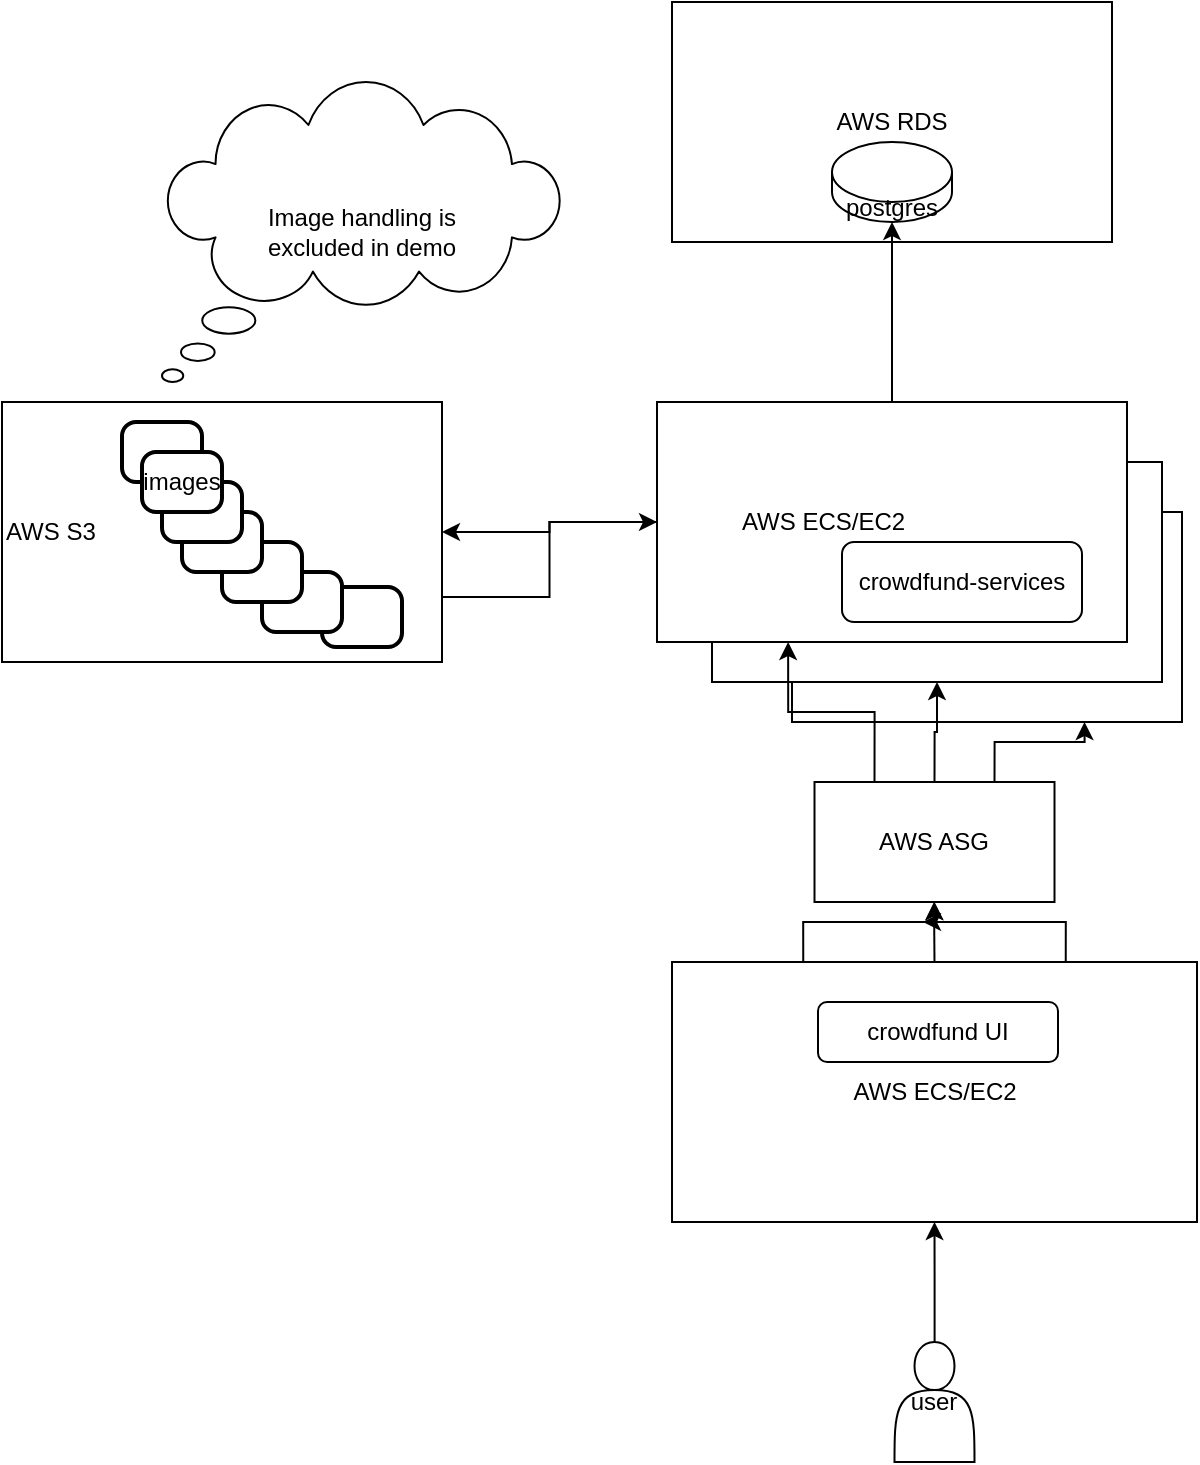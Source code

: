 <mxfile version="21.6.6" type="device">
  <diagram id="3yOjdGg99UFUfM58Re_b" name="Page-1">
    <mxGraphModel dx="1434" dy="782" grid="1" gridSize="10" guides="1" tooltips="1" connect="1" arrows="1" fold="1" page="1" pageScale="1" pageWidth="850" pageHeight="1100" math="0" shadow="0">
      <root>
        <mxCell id="0" />
        <mxCell id="1" parent="0" />
        <mxCell id="6xbEbE4OHLcd3Rz9Yw5l-1" value="AWS RDS" style="rounded=0;whiteSpace=wrap;html=1;" vertex="1" parent="1">
          <mxGeometry x="365" y="40" width="220" height="120" as="geometry" />
        </mxCell>
        <mxCell id="6xbEbE4OHLcd3Rz9Yw5l-2" value="postgres" style="shape=cylinder3;whiteSpace=wrap;html=1;boundedLbl=1;backgroundOutline=1;size=15;" vertex="1" parent="1">
          <mxGeometry x="445" y="110" width="60" height="40" as="geometry" />
        </mxCell>
        <mxCell id="6xbEbE4OHLcd3Rz9Yw5l-4" value="" style="rounded=0;whiteSpace=wrap;html=1;" vertex="1" parent="1">
          <mxGeometry x="425" y="295" width="195" height="105" as="geometry" />
        </mxCell>
        <mxCell id="6xbEbE4OHLcd3Rz9Yw5l-5" value="" style="rounded=0;whiteSpace=wrap;html=1;" vertex="1" parent="1">
          <mxGeometry x="385" y="270" width="225" height="110" as="geometry" />
        </mxCell>
        <mxCell id="6xbEbE4OHLcd3Rz9Yw5l-21" value="" style="edgeStyle=orthogonalEdgeStyle;rounded=0;orthogonalLoop=1;jettySize=auto;html=1;" edge="1" parent="1" source="6xbEbE4OHLcd3Rz9Yw5l-6" target="6xbEbE4OHLcd3Rz9Yw5l-2">
          <mxGeometry relative="1" as="geometry" />
        </mxCell>
        <mxCell id="6xbEbE4OHLcd3Rz9Yw5l-22" value="" style="edgeStyle=orthogonalEdgeStyle;rounded=0;orthogonalLoop=1;jettySize=auto;html=1;" edge="1" parent="1" source="6xbEbE4OHLcd3Rz9Yw5l-6" target="6xbEbE4OHLcd3Rz9Yw5l-8">
          <mxGeometry relative="1" as="geometry" />
        </mxCell>
        <mxCell id="6xbEbE4OHLcd3Rz9Yw5l-6" value="&lt;blockquote style=&quot;margin: 0 0 0 40px; border: none; padding: 0px;&quot;&gt;AWS ECS/EC2&lt;/blockquote&gt;" style="rounded=0;whiteSpace=wrap;html=1;align=left;" vertex="1" parent="1">
          <mxGeometry x="357.5" y="240" width="235" height="120" as="geometry" />
        </mxCell>
        <mxCell id="6xbEbE4OHLcd3Rz9Yw5l-7" value="crowdfund-services" style="rounded=1;whiteSpace=wrap;html=1;" vertex="1" parent="1">
          <mxGeometry x="450" y="310" width="120" height="40" as="geometry" />
        </mxCell>
        <mxCell id="6xbEbE4OHLcd3Rz9Yw5l-35" style="edgeStyle=orthogonalEdgeStyle;rounded=0;orthogonalLoop=1;jettySize=auto;html=1;exitX=1;exitY=0.75;exitDx=0;exitDy=0;entryX=0;entryY=0.5;entryDx=0;entryDy=0;" edge="1" parent="1" source="6xbEbE4OHLcd3Rz9Yw5l-8" target="6xbEbE4OHLcd3Rz9Yw5l-6">
          <mxGeometry relative="1" as="geometry" />
        </mxCell>
        <mxCell id="6xbEbE4OHLcd3Rz9Yw5l-8" value="AWS S3" style="rounded=0;whiteSpace=wrap;html=1;align=left;" vertex="1" parent="1">
          <mxGeometry x="30" y="240" width="220" height="130" as="geometry" />
        </mxCell>
        <mxCell id="6xbEbE4OHLcd3Rz9Yw5l-9" value="" style="rounded=1;whiteSpace=wrap;html=1;absoluteArcSize=1;arcSize=14;strokeWidth=2;" vertex="1" parent="1">
          <mxGeometry x="90" y="250" width="40" height="30" as="geometry" />
        </mxCell>
        <mxCell id="6xbEbE4OHLcd3Rz9Yw5l-10" value="" style="rounded=1;whiteSpace=wrap;html=1;absoluteArcSize=1;arcSize=14;strokeWidth=2;" vertex="1" parent="1">
          <mxGeometry x="190" y="332.5" width="40" height="30" as="geometry" />
        </mxCell>
        <mxCell id="6xbEbE4OHLcd3Rz9Yw5l-11" value="" style="rounded=1;whiteSpace=wrap;html=1;absoluteArcSize=1;arcSize=14;strokeWidth=2;" vertex="1" parent="1">
          <mxGeometry x="160" y="325" width="40" height="30" as="geometry" />
        </mxCell>
        <mxCell id="6xbEbE4OHLcd3Rz9Yw5l-12" value="" style="rounded=1;whiteSpace=wrap;html=1;absoluteArcSize=1;arcSize=14;strokeWidth=2;" vertex="1" parent="1">
          <mxGeometry x="140" y="310" width="40" height="30" as="geometry" />
        </mxCell>
        <mxCell id="6xbEbE4OHLcd3Rz9Yw5l-13" value="" style="rounded=1;whiteSpace=wrap;html=1;absoluteArcSize=1;arcSize=14;strokeWidth=2;" vertex="1" parent="1">
          <mxGeometry x="120" y="295" width="40" height="30" as="geometry" />
        </mxCell>
        <mxCell id="6xbEbE4OHLcd3Rz9Yw5l-14" value="" style="rounded=1;whiteSpace=wrap;html=1;absoluteArcSize=1;arcSize=14;strokeWidth=2;" vertex="1" parent="1">
          <mxGeometry x="110" y="280" width="40" height="30" as="geometry" />
        </mxCell>
        <mxCell id="6xbEbE4OHLcd3Rz9Yw5l-15" value="images" style="rounded=1;whiteSpace=wrap;html=1;absoluteArcSize=1;arcSize=14;strokeWidth=2;" vertex="1" parent="1">
          <mxGeometry x="100" y="265" width="40" height="30" as="geometry" />
        </mxCell>
        <mxCell id="6xbEbE4OHLcd3Rz9Yw5l-19" value="" style="edgeStyle=orthogonalEdgeStyle;rounded=0;orthogonalLoop=1;jettySize=auto;html=1;" edge="1" parent="1" source="6xbEbE4OHLcd3Rz9Yw5l-16" target="6xbEbE4OHLcd3Rz9Yw5l-18">
          <mxGeometry relative="1" as="geometry" />
        </mxCell>
        <mxCell id="6xbEbE4OHLcd3Rz9Yw5l-16" value="user" style="shape=actor;whiteSpace=wrap;html=1;" vertex="1" parent="1">
          <mxGeometry x="476.25" y="710" width="40" height="60" as="geometry" />
        </mxCell>
        <mxCell id="6xbEbE4OHLcd3Rz9Yw5l-26" style="edgeStyle=orthogonalEdgeStyle;rounded=0;orthogonalLoop=1;jettySize=auto;html=1;exitX=0.25;exitY=0;exitDx=0;exitDy=0;entryX=0.5;entryY=1;entryDx=0;entryDy=0;" edge="1" parent="1" source="6xbEbE4OHLcd3Rz9Yw5l-18" target="6xbEbE4OHLcd3Rz9Yw5l-24">
          <mxGeometry relative="1" as="geometry" />
        </mxCell>
        <mxCell id="6xbEbE4OHLcd3Rz9Yw5l-27" style="edgeStyle=orthogonalEdgeStyle;rounded=0;orthogonalLoop=1;jettySize=auto;html=1;exitX=0.5;exitY=0;exitDx=0;exitDy=0;" edge="1" parent="1" source="6xbEbE4OHLcd3Rz9Yw5l-18">
          <mxGeometry relative="1" as="geometry">
            <mxPoint x="496" y="490" as="targetPoint" />
          </mxGeometry>
        </mxCell>
        <mxCell id="6xbEbE4OHLcd3Rz9Yw5l-30" style="edgeStyle=orthogonalEdgeStyle;rounded=0;orthogonalLoop=1;jettySize=auto;html=1;exitX=0.75;exitY=0;exitDx=0;exitDy=0;" edge="1" parent="1" source="6xbEbE4OHLcd3Rz9Yw5l-18">
          <mxGeometry relative="1" as="geometry">
            <mxPoint x="490" y="500" as="targetPoint" />
          </mxGeometry>
        </mxCell>
        <mxCell id="6xbEbE4OHLcd3Rz9Yw5l-18" value="AWS ECS/EC2" style="rounded=0;whiteSpace=wrap;html=1;align=center;" vertex="1" parent="1">
          <mxGeometry x="365" y="520" width="262.5" height="130" as="geometry" />
        </mxCell>
        <mxCell id="6xbEbE4OHLcd3Rz9Yw5l-31" style="edgeStyle=orthogonalEdgeStyle;rounded=0;orthogonalLoop=1;jettySize=auto;html=1;exitX=0.25;exitY=0;exitDx=0;exitDy=0;entryX=0.279;entryY=1;entryDx=0;entryDy=0;entryPerimeter=0;" edge="1" parent="1" source="6xbEbE4OHLcd3Rz9Yw5l-24" target="6xbEbE4OHLcd3Rz9Yw5l-6">
          <mxGeometry relative="1" as="geometry" />
        </mxCell>
        <mxCell id="6xbEbE4OHLcd3Rz9Yw5l-32" style="edgeStyle=orthogonalEdgeStyle;rounded=0;orthogonalLoop=1;jettySize=auto;html=1;exitX=0.5;exitY=0;exitDx=0;exitDy=0;entryX=0.5;entryY=1;entryDx=0;entryDy=0;" edge="1" parent="1" source="6xbEbE4OHLcd3Rz9Yw5l-24" target="6xbEbE4OHLcd3Rz9Yw5l-5">
          <mxGeometry relative="1" as="geometry" />
        </mxCell>
        <mxCell id="6xbEbE4OHLcd3Rz9Yw5l-33" style="edgeStyle=orthogonalEdgeStyle;rounded=0;orthogonalLoop=1;jettySize=auto;html=1;exitX=0.75;exitY=0;exitDx=0;exitDy=0;entryX=0.75;entryY=1;entryDx=0;entryDy=0;" edge="1" parent="1" source="6xbEbE4OHLcd3Rz9Yw5l-24" target="6xbEbE4OHLcd3Rz9Yw5l-4">
          <mxGeometry relative="1" as="geometry" />
        </mxCell>
        <mxCell id="6xbEbE4OHLcd3Rz9Yw5l-24" value="AWS ASG" style="rounded=0;whiteSpace=wrap;html=1;" vertex="1" parent="1">
          <mxGeometry x="436.25" y="430" width="120" height="60" as="geometry" />
        </mxCell>
        <mxCell id="6xbEbE4OHLcd3Rz9Yw5l-36" value="crowdfund UI" style="rounded=1;whiteSpace=wrap;html=1;" vertex="1" parent="1">
          <mxGeometry x="438" y="540" width="120" height="30" as="geometry" />
        </mxCell>
        <mxCell id="6xbEbE4OHLcd3Rz9Yw5l-37" value="Image handling is &lt;br&gt;excluded in demo" style="whiteSpace=wrap;html=1;shape=mxgraph.basic.cloud_callout" vertex="1" parent="1">
          <mxGeometry x="110" y="80" width="200" height="150" as="geometry" />
        </mxCell>
      </root>
    </mxGraphModel>
  </diagram>
</mxfile>
